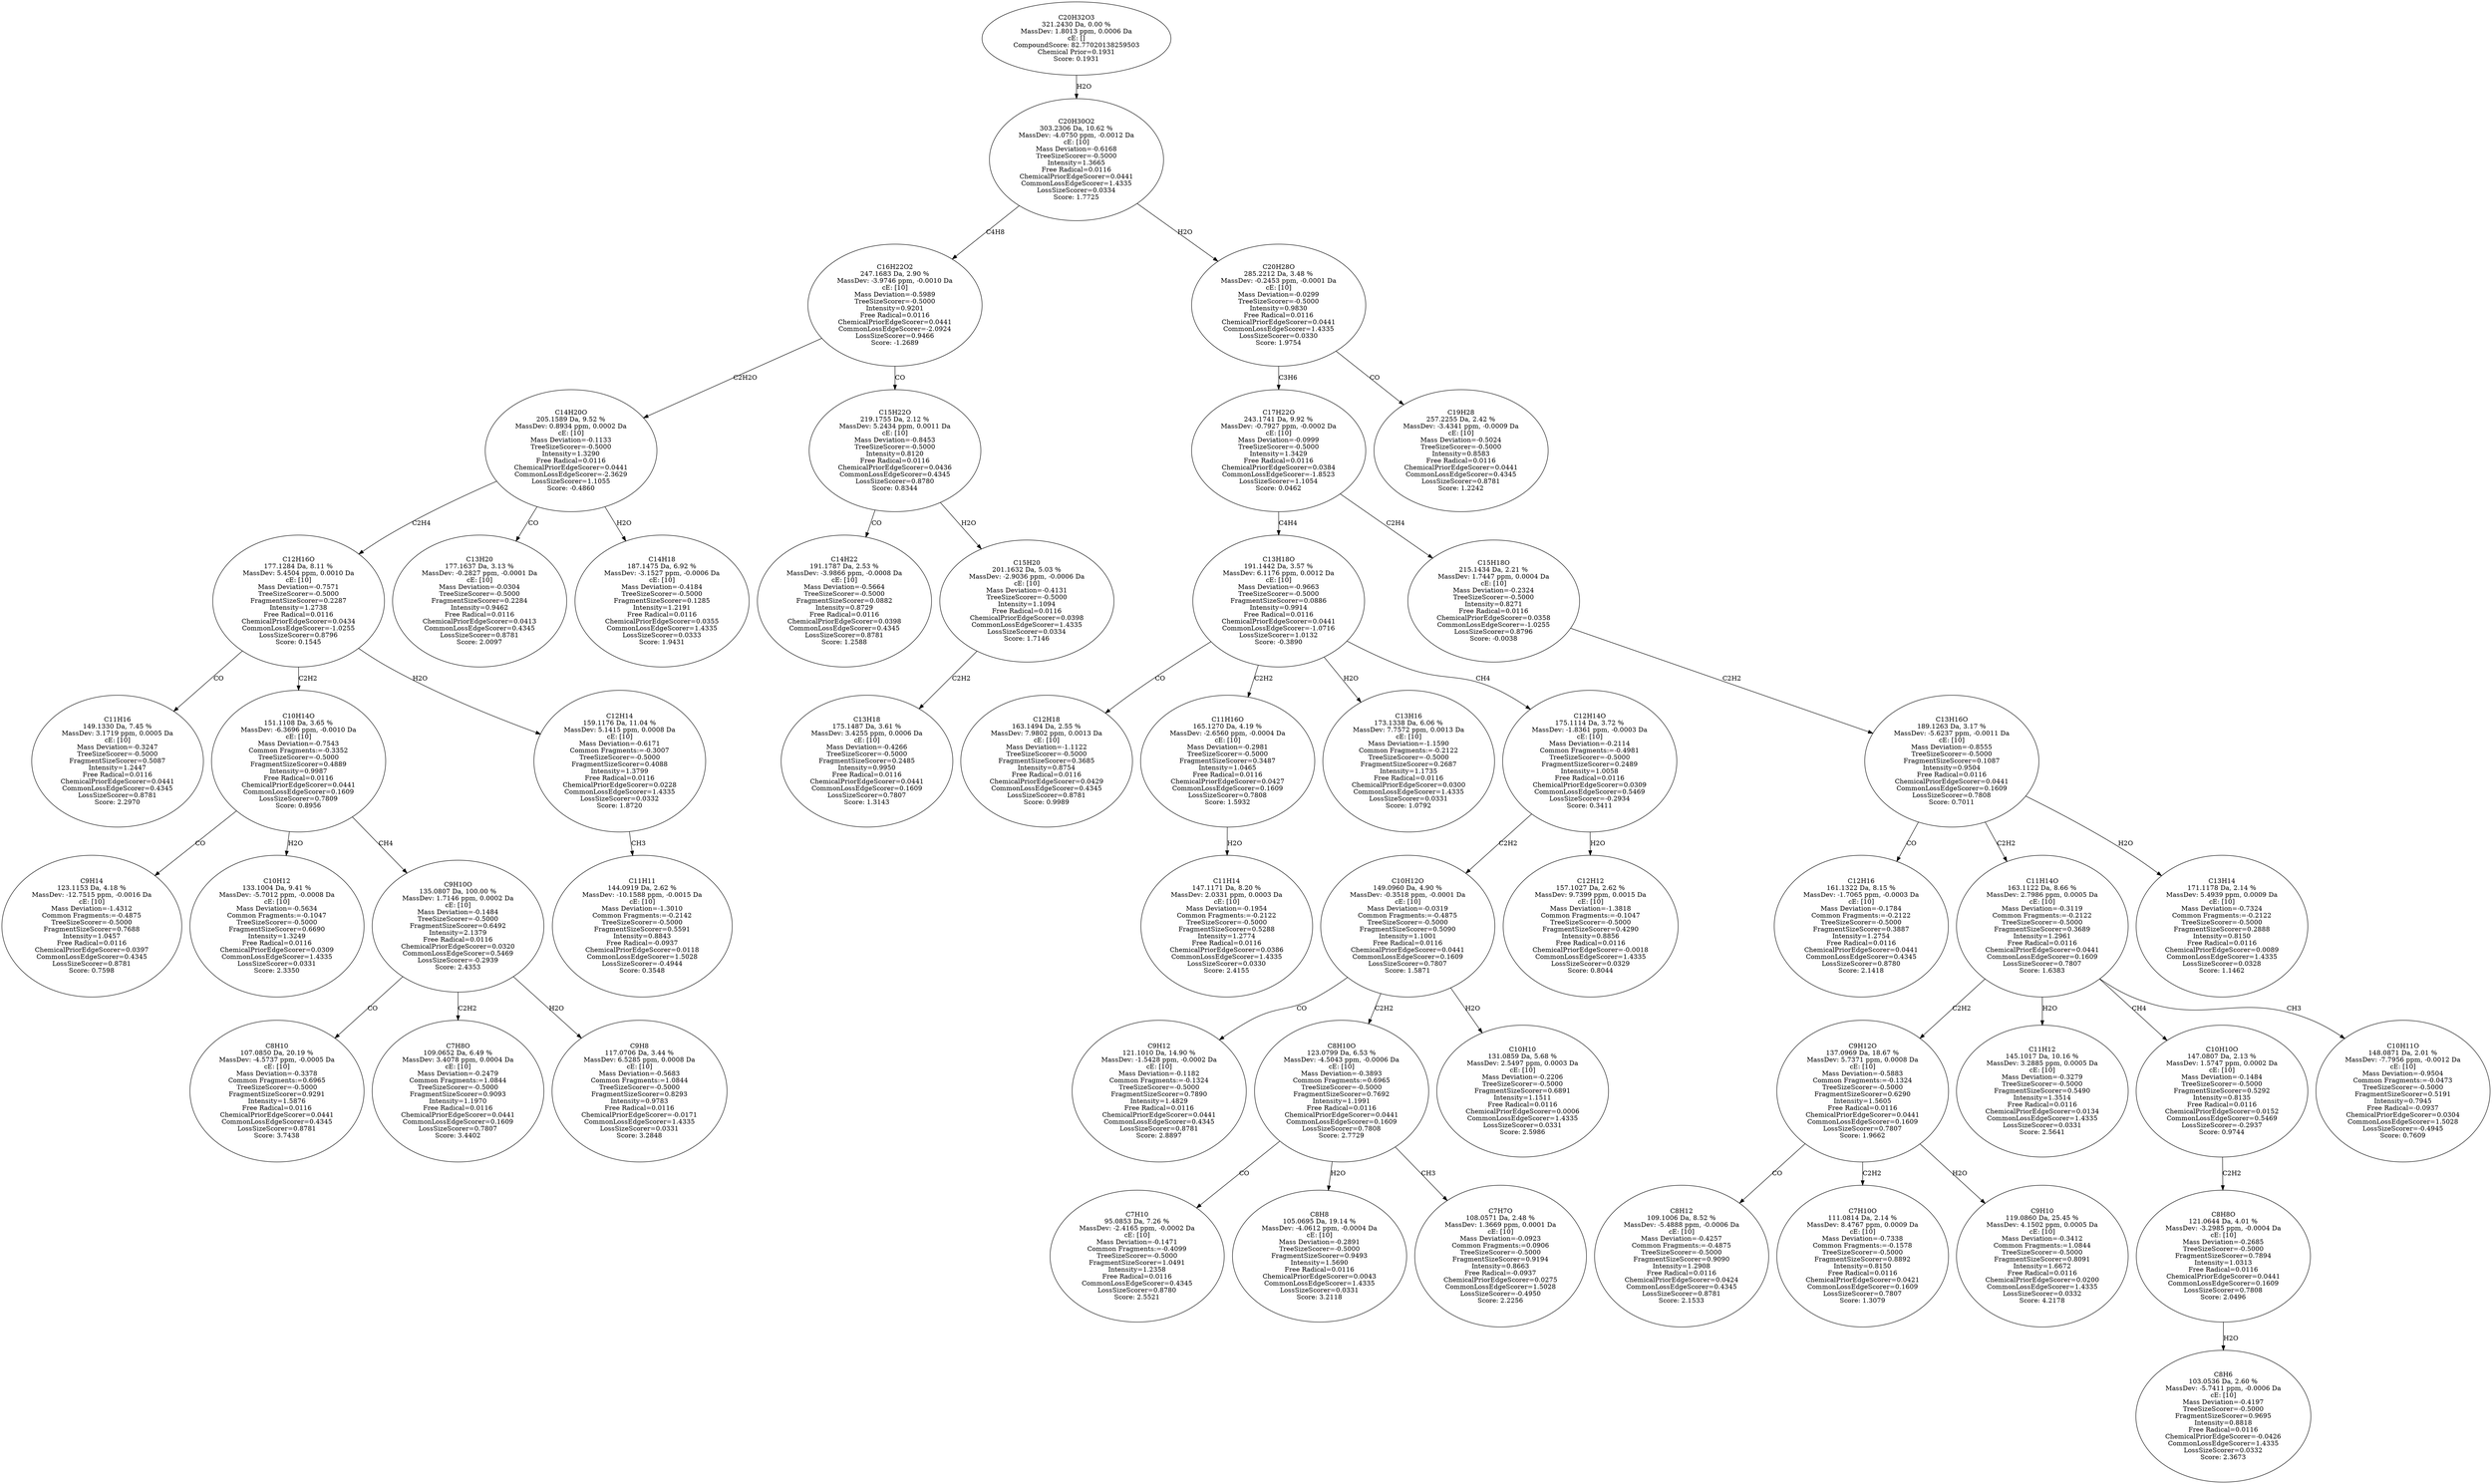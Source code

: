 strict digraph {
v1 [label="C11H16\n149.1330 Da, 7.45 %\nMassDev: 3.1719 ppm, 0.0005 Da\ncE: [10]\nMass Deviation=-0.3247\nTreeSizeScorer=-0.5000\nFragmentSizeScorer=0.5087\nIntensity=1.2447\nFree Radical=0.0116\nChemicalPriorEdgeScorer=0.0441\nCommonLossEdgeScorer=0.4345\nLossSizeScorer=0.8781\nScore: 2.2970"];
v2 [label="C9H14\n123.1153 Da, 4.18 %\nMassDev: -12.7515 ppm, -0.0016 Da\ncE: [10]\nMass Deviation=-1.4312\nCommon Fragments:=-0.4875\nTreeSizeScorer=-0.5000\nFragmentSizeScorer=0.7688\nIntensity=1.0457\nFree Radical=0.0116\nChemicalPriorEdgeScorer=0.0397\nCommonLossEdgeScorer=0.4345\nLossSizeScorer=0.8781\nScore: 0.7598"];
v3 [label="C10H12\n133.1004 Da, 9.41 %\nMassDev: -5.7012 ppm, -0.0008 Da\ncE: [10]\nMass Deviation=-0.5634\nCommon Fragments:=-0.1047\nTreeSizeScorer=-0.5000\nFragmentSizeScorer=0.6690\nIntensity=1.3249\nFree Radical=0.0116\nChemicalPriorEdgeScorer=0.0309\nCommonLossEdgeScorer=1.4335\nLossSizeScorer=0.0331\nScore: 2.3350"];
v4 [label="C8H10\n107.0850 Da, 20.19 %\nMassDev: -4.5737 ppm, -0.0005 Da\ncE: [10]\nMass Deviation=-0.3378\nCommon Fragments:=0.6965\nTreeSizeScorer=-0.5000\nFragmentSizeScorer=0.9291\nIntensity=1.5876\nFree Radical=0.0116\nChemicalPriorEdgeScorer=0.0441\nCommonLossEdgeScorer=0.4345\nLossSizeScorer=0.8781\nScore: 3.7438"];
v5 [label="C7H8O\n109.0652 Da, 6.49 %\nMassDev: 3.4078 ppm, 0.0004 Da\ncE: [10]\nMass Deviation=-0.2479\nCommon Fragments:=1.0844\nTreeSizeScorer=-0.5000\nFragmentSizeScorer=0.9093\nIntensity=1.1970\nFree Radical=0.0116\nChemicalPriorEdgeScorer=0.0441\nCommonLossEdgeScorer=0.1609\nLossSizeScorer=0.7807\nScore: 3.4402"];
v6 [label="C9H8\n117.0706 Da, 3.44 %\nMassDev: 6.5285 ppm, 0.0008 Da\ncE: [10]\nMass Deviation=-0.5683\nCommon Fragments:=1.0844\nTreeSizeScorer=-0.5000\nFragmentSizeScorer=0.8293\nIntensity=0.9783\nFree Radical=0.0116\nChemicalPriorEdgeScorer=-0.0171\nCommonLossEdgeScorer=1.4335\nLossSizeScorer=0.0331\nScore: 3.2848"];
v7 [label="C9H10O\n135.0807 Da, 100.00 %\nMassDev: 1.7146 ppm, 0.0002 Da\ncE: [10]\nMass Deviation=-0.1484\nTreeSizeScorer=-0.5000\nFragmentSizeScorer=0.6492\nIntensity=2.1379\nFree Radical=0.0116\nChemicalPriorEdgeScorer=0.0320\nCommonLossEdgeScorer=0.5469\nLossSizeScorer=-0.2939\nScore: 2.4353"];
v8 [label="C10H14O\n151.1108 Da, 3.65 %\nMassDev: -6.3696 ppm, -0.0010 Da\ncE: [10]\nMass Deviation=-0.7543\nCommon Fragments:=-0.3352\nTreeSizeScorer=-0.5000\nFragmentSizeScorer=0.4889\nIntensity=0.9987\nFree Radical=0.0116\nChemicalPriorEdgeScorer=0.0441\nCommonLossEdgeScorer=0.1609\nLossSizeScorer=0.7809\nScore: 0.8956"];
v9 [label="C11H11\n144.0919 Da, 2.62 %\nMassDev: -10.1588 ppm, -0.0015 Da\ncE: [10]\nMass Deviation=-1.3010\nCommon Fragments:=-0.2142\nTreeSizeScorer=-0.5000\nFragmentSizeScorer=0.5591\nIntensity=0.8843\nFree Radical=-0.0937\nChemicalPriorEdgeScorer=0.0118\nCommonLossEdgeScorer=1.5028\nLossSizeScorer=-0.4944\nScore: 0.3548"];
v10 [label="C12H14\n159.1176 Da, 11.04 %\nMassDev: 5.1415 ppm, 0.0008 Da\ncE: [10]\nMass Deviation=-0.6171\nCommon Fragments:=-0.3007\nTreeSizeScorer=-0.5000\nFragmentSizeScorer=0.4088\nIntensity=1.3799\nFree Radical=0.0116\nChemicalPriorEdgeScorer=0.0228\nCommonLossEdgeScorer=1.4335\nLossSizeScorer=0.0332\nScore: 1.8720"];
v11 [label="C12H16O\n177.1284 Da, 8.11 %\nMassDev: 5.4504 ppm, 0.0010 Da\ncE: [10]\nMass Deviation=-0.7571\nTreeSizeScorer=-0.5000\nFragmentSizeScorer=0.2287\nIntensity=1.2738\nFree Radical=0.0116\nChemicalPriorEdgeScorer=0.0434\nCommonLossEdgeScorer=-1.0255\nLossSizeScorer=0.8796\nScore: 0.1545"];
v12 [label="C13H20\n177.1637 Da, 3.13 %\nMassDev: -0.2827 ppm, -0.0001 Da\ncE: [10]\nMass Deviation=-0.0304\nTreeSizeScorer=-0.5000\nFragmentSizeScorer=0.2284\nIntensity=0.9462\nFree Radical=0.0116\nChemicalPriorEdgeScorer=0.0413\nCommonLossEdgeScorer=0.4345\nLossSizeScorer=0.8781\nScore: 2.0097"];
v13 [label="C14H18\n187.1475 Da, 6.92 %\nMassDev: -3.1527 ppm, -0.0006 Da\ncE: [10]\nMass Deviation=-0.4184\nTreeSizeScorer=-0.5000\nFragmentSizeScorer=0.1285\nIntensity=1.2191\nFree Radical=0.0116\nChemicalPriorEdgeScorer=0.0355\nCommonLossEdgeScorer=1.4335\nLossSizeScorer=0.0333\nScore: 1.9431"];
v14 [label="C14H20O\n205.1589 Da, 9.52 %\nMassDev: 0.8934 ppm, 0.0002 Da\ncE: [10]\nMass Deviation=-0.1133\nTreeSizeScorer=-0.5000\nIntensity=1.3290\nFree Radical=0.0116\nChemicalPriorEdgeScorer=0.0441\nCommonLossEdgeScorer=-2.3629\nLossSizeScorer=1.1055\nScore: -0.4860"];
v15 [label="C14H22\n191.1787 Da, 2.53 %\nMassDev: -3.9866 ppm, -0.0008 Da\ncE: [10]\nMass Deviation=-0.5664\nTreeSizeScorer=-0.5000\nFragmentSizeScorer=0.0882\nIntensity=0.8729\nFree Radical=0.0116\nChemicalPriorEdgeScorer=0.0398\nCommonLossEdgeScorer=0.4345\nLossSizeScorer=0.8781\nScore: 1.2588"];
v16 [label="C13H18\n175.1487 Da, 3.61 %\nMassDev: 3.4255 ppm, 0.0006 Da\ncE: [10]\nMass Deviation=-0.4266\nTreeSizeScorer=-0.5000\nFragmentSizeScorer=0.2485\nIntensity=0.9950\nFree Radical=0.0116\nChemicalPriorEdgeScorer=0.0441\nCommonLossEdgeScorer=0.1609\nLossSizeScorer=0.7807\nScore: 1.3143"];
v17 [label="C15H20\n201.1632 Da, 5.03 %\nMassDev: -2.9036 ppm, -0.0006 Da\ncE: [10]\nMass Deviation=-0.4131\nTreeSizeScorer=-0.5000\nIntensity=1.1094\nFree Radical=0.0116\nChemicalPriorEdgeScorer=0.0398\nCommonLossEdgeScorer=1.4335\nLossSizeScorer=0.0334\nScore: 1.7146"];
v18 [label="C15H22O\n219.1755 Da, 2.12 %\nMassDev: 5.2434 ppm, 0.0011 Da\ncE: [10]\nMass Deviation=-0.8453\nTreeSizeScorer=-0.5000\nIntensity=0.8120\nFree Radical=0.0116\nChemicalPriorEdgeScorer=0.0436\nCommonLossEdgeScorer=0.4345\nLossSizeScorer=0.8780\nScore: 0.8344"];
v19 [label="C16H22O2\n247.1683 Da, 2.90 %\nMassDev: -3.9746 ppm, -0.0010 Da\ncE: [10]\nMass Deviation=-0.5989\nTreeSizeScorer=-0.5000\nIntensity=0.9201\nFree Radical=0.0116\nChemicalPriorEdgeScorer=0.0441\nCommonLossEdgeScorer=-2.0924\nLossSizeScorer=0.9466\nScore: -1.2689"];
v20 [label="C12H18\n163.1494 Da, 2.55 %\nMassDev: 7.9802 ppm, 0.0013 Da\ncE: [10]\nMass Deviation=-1.1122\nTreeSizeScorer=-0.5000\nFragmentSizeScorer=0.3685\nIntensity=0.8754\nFree Radical=0.0116\nChemicalPriorEdgeScorer=0.0429\nCommonLossEdgeScorer=0.4345\nLossSizeScorer=0.8781\nScore: 0.9989"];
v21 [label="C11H14\n147.1171 Da, 8.20 %\nMassDev: 2.0331 ppm, 0.0003 Da\ncE: [10]\nMass Deviation=-0.1954\nCommon Fragments:=-0.2122\nTreeSizeScorer=-0.5000\nFragmentSizeScorer=0.5288\nIntensity=1.2774\nFree Radical=0.0116\nChemicalPriorEdgeScorer=0.0386\nCommonLossEdgeScorer=1.4335\nLossSizeScorer=0.0330\nScore: 2.4155"];
v22 [label="C11H16O\n165.1270 Da, 4.19 %\nMassDev: -2.6560 ppm, -0.0004 Da\ncE: [10]\nMass Deviation=-0.2981\nTreeSizeScorer=-0.5000\nFragmentSizeScorer=0.3487\nIntensity=1.0465\nFree Radical=0.0116\nChemicalPriorEdgeScorer=0.0427\nCommonLossEdgeScorer=0.1609\nLossSizeScorer=0.7808\nScore: 1.5932"];
v23 [label="C13H16\n173.1338 Da, 6.06 %\nMassDev: 7.7572 ppm, 0.0013 Da\ncE: [10]\nMass Deviation=-1.1590\nCommon Fragments:=-0.2122\nTreeSizeScorer=-0.5000\nFragmentSizeScorer=0.2687\nIntensity=1.1735\nFree Radical=0.0116\nChemicalPriorEdgeScorer=0.0300\nCommonLossEdgeScorer=1.4335\nLossSizeScorer=0.0331\nScore: 1.0792"];
v24 [label="C9H12\n121.1010 Da, 14.90 %\nMassDev: -1.5428 ppm, -0.0002 Da\ncE: [10]\nMass Deviation=-0.1182\nCommon Fragments:=-0.1324\nTreeSizeScorer=-0.5000\nFragmentSizeScorer=0.7890\nIntensity=1.4829\nFree Radical=0.0116\nChemicalPriorEdgeScorer=0.0441\nCommonLossEdgeScorer=0.4345\nLossSizeScorer=0.8781\nScore: 2.8897"];
v25 [label="C7H10\n95.0853 Da, 7.26 %\nMassDev: -2.4165 ppm, -0.0002 Da\ncE: [10]\nMass Deviation=-0.1471\nCommon Fragments:=-0.4099\nTreeSizeScorer=-0.5000\nFragmentSizeScorer=1.0491\nIntensity=1.2358\nFree Radical=0.0116\nCommonLossEdgeScorer=0.4345\nLossSizeScorer=0.8780\nScore: 2.5521"];
v26 [label="C8H8\n105.0695 Da, 19.14 %\nMassDev: -4.0612 ppm, -0.0004 Da\ncE: [10]\nMass Deviation=-0.2891\nTreeSizeScorer=-0.5000\nFragmentSizeScorer=0.9493\nIntensity=1.5690\nFree Radical=0.0116\nChemicalPriorEdgeScorer=0.0043\nCommonLossEdgeScorer=1.4335\nLossSizeScorer=0.0331\nScore: 3.2118"];
v27 [label="C7H7O\n108.0571 Da, 2.48 %\nMassDev: 1.3669 ppm, 0.0001 Da\ncE: [10]\nMass Deviation=-0.0923\nCommon Fragments:=0.0906\nTreeSizeScorer=-0.5000\nFragmentSizeScorer=0.9194\nIntensity=0.8663\nFree Radical=-0.0937\nChemicalPriorEdgeScorer=0.0275\nCommonLossEdgeScorer=1.5028\nLossSizeScorer=-0.4950\nScore: 2.2256"];
v28 [label="C8H10O\n123.0799 Da, 6.53 %\nMassDev: -4.5043 ppm, -0.0006 Da\ncE: [10]\nMass Deviation=-0.3893\nCommon Fragments:=0.6965\nTreeSizeScorer=-0.5000\nFragmentSizeScorer=0.7692\nIntensity=1.1991\nFree Radical=0.0116\nChemicalPriorEdgeScorer=0.0441\nCommonLossEdgeScorer=0.1609\nLossSizeScorer=0.7808\nScore: 2.7729"];
v29 [label="C10H10\n131.0859 Da, 5.68 %\nMassDev: 2.5497 ppm, 0.0003 Da\ncE: [10]\nMass Deviation=-0.2206\nTreeSizeScorer=-0.5000\nFragmentSizeScorer=0.6891\nIntensity=1.1511\nFree Radical=0.0116\nChemicalPriorEdgeScorer=0.0006\nCommonLossEdgeScorer=1.4335\nLossSizeScorer=0.0331\nScore: 2.5986"];
v30 [label="C10H12O\n149.0960 Da, 4.90 %\nMassDev: -0.3518 ppm, -0.0001 Da\ncE: [10]\nMass Deviation=-0.0319\nCommon Fragments:=-0.4875\nTreeSizeScorer=-0.5000\nFragmentSizeScorer=0.5090\nIntensity=1.1001\nFree Radical=0.0116\nChemicalPriorEdgeScorer=0.0441\nCommonLossEdgeScorer=0.1609\nLossSizeScorer=0.7807\nScore: 1.5871"];
v31 [label="C12H12\n157.1027 Da, 2.62 %\nMassDev: 9.7399 ppm, 0.0015 Da\ncE: [10]\nMass Deviation=-1.3818\nCommon Fragments:=-0.1047\nTreeSizeScorer=-0.5000\nFragmentSizeScorer=0.4290\nIntensity=0.8856\nFree Radical=0.0116\nChemicalPriorEdgeScorer=-0.0018\nCommonLossEdgeScorer=1.4335\nLossSizeScorer=0.0329\nScore: 0.8044"];
v32 [label="C12H14O\n175.1114 Da, 3.72 %\nMassDev: -1.8361 ppm, -0.0003 Da\ncE: [10]\nMass Deviation=-0.2114\nCommon Fragments:=-0.4981\nTreeSizeScorer=-0.5000\nFragmentSizeScorer=0.2489\nIntensity=1.0058\nFree Radical=0.0116\nChemicalPriorEdgeScorer=0.0309\nCommonLossEdgeScorer=0.5469\nLossSizeScorer=-0.2934\nScore: 0.3411"];
v33 [label="C13H18O\n191.1442 Da, 3.57 %\nMassDev: 6.1176 ppm, 0.0012 Da\ncE: [10]\nMass Deviation=-0.9663\nTreeSizeScorer=-0.5000\nFragmentSizeScorer=0.0886\nIntensity=0.9914\nFree Radical=0.0116\nChemicalPriorEdgeScorer=0.0441\nCommonLossEdgeScorer=-1.0716\nLossSizeScorer=1.0132\nScore: -0.3890"];
v34 [label="C12H16\n161.1322 Da, 8.15 %\nMassDev: -1.7065 ppm, -0.0003 Da\ncE: [10]\nMass Deviation=-0.1784\nCommon Fragments:=-0.2122\nTreeSizeScorer=-0.5000\nFragmentSizeScorer=0.3887\nIntensity=1.2754\nFree Radical=0.0116\nChemicalPriorEdgeScorer=0.0441\nCommonLossEdgeScorer=0.4345\nLossSizeScorer=0.8780\nScore: 2.1418"];
v35 [label="C8H12\n109.1006 Da, 8.52 %\nMassDev: -5.4888 ppm, -0.0006 Da\ncE: [10]\nMass Deviation=-0.4257\nCommon Fragments:=-0.4875\nTreeSizeScorer=-0.5000\nFragmentSizeScorer=0.9090\nIntensity=1.2908\nFree Radical=0.0116\nChemicalPriorEdgeScorer=0.0424\nCommonLossEdgeScorer=0.4345\nLossSizeScorer=0.8781\nScore: 2.1533"];
v36 [label="C7H10O\n111.0814 Da, 2.14 %\nMassDev: 8.4767 ppm, 0.0009 Da\ncE: [10]\nMass Deviation=-0.7338\nCommon Fragments:=-0.1578\nTreeSizeScorer=-0.5000\nFragmentSizeScorer=0.8892\nIntensity=0.8150\nFree Radical=0.0116\nChemicalPriorEdgeScorer=0.0421\nCommonLossEdgeScorer=0.1609\nLossSizeScorer=0.7807\nScore: 1.3079"];
v37 [label="C9H10\n119.0860 Da, 25.45 %\nMassDev: 4.1502 ppm, 0.0005 Da\ncE: [10]\nMass Deviation=-0.3412\nCommon Fragments:=1.0844\nTreeSizeScorer=-0.5000\nFragmentSizeScorer=0.8091\nIntensity=1.6672\nFree Radical=0.0116\nChemicalPriorEdgeScorer=0.0200\nCommonLossEdgeScorer=1.4335\nLossSizeScorer=0.0332\nScore: 4.2178"];
v38 [label="C9H12O\n137.0969 Da, 18.67 %\nMassDev: 5.7371 ppm, 0.0008 Da\ncE: [10]\nMass Deviation=-0.5883\nCommon Fragments:=-0.1324\nTreeSizeScorer=-0.5000\nFragmentSizeScorer=0.6290\nIntensity=1.5605\nFree Radical=0.0116\nChemicalPriorEdgeScorer=0.0441\nCommonLossEdgeScorer=0.1609\nLossSizeScorer=0.7807\nScore: 1.9662"];
v39 [label="C11H12\n145.1017 Da, 10.16 %\nMassDev: 3.2885 ppm, 0.0005 Da\ncE: [10]\nMass Deviation=-0.3279\nTreeSizeScorer=-0.5000\nFragmentSizeScorer=0.5490\nIntensity=1.3514\nFree Radical=0.0116\nChemicalPriorEdgeScorer=0.0134\nCommonLossEdgeScorer=1.4335\nLossSizeScorer=0.0331\nScore: 2.5641"];
v40 [label="C8H6\n103.0536 Da, 2.60 %\nMassDev: -5.7411 ppm, -0.0006 Da\ncE: [10]\nMass Deviation=-0.4197\nTreeSizeScorer=-0.5000\nFragmentSizeScorer=0.9695\nIntensity=0.8818\nFree Radical=0.0116\nChemicalPriorEdgeScorer=-0.0426\nCommonLossEdgeScorer=1.4335\nLossSizeScorer=0.0332\nScore: 2.3673"];
v41 [label="C8H8O\n121.0644 Da, 4.01 %\nMassDev: -3.2985 ppm, -0.0004 Da\ncE: [10]\nMass Deviation=-0.2685\nTreeSizeScorer=-0.5000\nFragmentSizeScorer=0.7894\nIntensity=1.0313\nFree Radical=0.0116\nChemicalPriorEdgeScorer=0.0441\nCommonLossEdgeScorer=0.1609\nLossSizeScorer=0.7808\nScore: 2.0496"];
v42 [label="C10H10O\n147.0807 Da, 2.13 %\nMassDev: 1.5747 ppm, 0.0002 Da\ncE: [10]\nMass Deviation=-0.1484\nTreeSizeScorer=-0.5000\nFragmentSizeScorer=0.5292\nIntensity=0.8135\nFree Radical=0.0116\nChemicalPriorEdgeScorer=0.0152\nCommonLossEdgeScorer=0.5469\nLossSizeScorer=-0.2937\nScore: 0.9744"];
v43 [label="C10H11O\n148.0871 Da, 2.01 %\nMassDev: -7.7956 ppm, -0.0012 Da\ncE: [10]\nMass Deviation=-0.9504\nCommon Fragments:=-0.0473\nTreeSizeScorer=-0.5000\nFragmentSizeScorer=0.5191\nIntensity=0.7945\nFree Radical=-0.0937\nChemicalPriorEdgeScorer=0.0304\nCommonLossEdgeScorer=1.5028\nLossSizeScorer=-0.4945\nScore: 0.7609"];
v44 [label="C11H14O\n163.1122 Da, 8.66 %\nMassDev: 2.7986 ppm, 0.0005 Da\ncE: [10]\nMass Deviation=-0.3119\nCommon Fragments:=-0.2122\nTreeSizeScorer=-0.5000\nFragmentSizeScorer=0.3689\nIntensity=1.2961\nFree Radical=0.0116\nChemicalPriorEdgeScorer=0.0441\nCommonLossEdgeScorer=0.1609\nLossSizeScorer=0.7807\nScore: 1.6383"];
v45 [label="C13H14\n171.1178 Da, 2.14 %\nMassDev: 5.4939 ppm, 0.0009 Da\ncE: [10]\nMass Deviation=-0.7324\nCommon Fragments:=-0.2122\nTreeSizeScorer=-0.5000\nFragmentSizeScorer=0.2888\nIntensity=0.8150\nFree Radical=0.0116\nChemicalPriorEdgeScorer=0.0089\nCommonLossEdgeScorer=1.4335\nLossSizeScorer=0.0328\nScore: 1.1462"];
v46 [label="C13H16O\n189.1263 Da, 3.17 %\nMassDev: -5.6237 ppm, -0.0011 Da\ncE: [10]\nMass Deviation=-0.8555\nTreeSizeScorer=-0.5000\nFragmentSizeScorer=0.1087\nIntensity=0.9504\nFree Radical=0.0116\nChemicalPriorEdgeScorer=0.0441\nCommonLossEdgeScorer=0.1609\nLossSizeScorer=0.7808\nScore: 0.7011"];
v47 [label="C15H18O\n215.1434 Da, 2.21 %\nMassDev: 1.7447 ppm, 0.0004 Da\ncE: [10]\nMass Deviation=-0.2324\nTreeSizeScorer=-0.5000\nIntensity=0.8271\nFree Radical=0.0116\nChemicalPriorEdgeScorer=0.0358\nCommonLossEdgeScorer=-1.0255\nLossSizeScorer=0.8796\nScore: -0.0038"];
v48 [label="C17H22O\n243.1741 Da, 9.92 %\nMassDev: -0.7927 ppm, -0.0002 Da\ncE: [10]\nMass Deviation=-0.0999\nTreeSizeScorer=-0.5000\nIntensity=1.3429\nFree Radical=0.0116\nChemicalPriorEdgeScorer=0.0384\nCommonLossEdgeScorer=-1.8523\nLossSizeScorer=1.1054\nScore: 0.0462"];
v49 [label="C19H28\n257.2255 Da, 2.42 %\nMassDev: -3.4341 ppm, -0.0009 Da\ncE: [10]\nMass Deviation=-0.5024\nTreeSizeScorer=-0.5000\nIntensity=0.8583\nFree Radical=0.0116\nChemicalPriorEdgeScorer=0.0441\nCommonLossEdgeScorer=0.4345\nLossSizeScorer=0.8781\nScore: 1.2242"];
v50 [label="C20H28O\n285.2212 Da, 3.48 %\nMassDev: -0.2453 ppm, -0.0001 Da\ncE: [10]\nMass Deviation=-0.0299\nTreeSizeScorer=-0.5000\nIntensity=0.9830\nFree Radical=0.0116\nChemicalPriorEdgeScorer=0.0441\nCommonLossEdgeScorer=1.4335\nLossSizeScorer=0.0330\nScore: 1.9754"];
v51 [label="C20H30O2\n303.2306 Da, 10.62 %\nMassDev: -4.0750 ppm, -0.0012 Da\ncE: [10]\nMass Deviation=-0.6168\nTreeSizeScorer=-0.5000\nIntensity=1.3665\nFree Radical=0.0116\nChemicalPriorEdgeScorer=0.0441\nCommonLossEdgeScorer=1.4335\nLossSizeScorer=0.0334\nScore: 1.7725"];
v52 [label="C20H32O3\n321.2430 Da, 0.00 %\nMassDev: 1.8013 ppm, 0.0006 Da\ncE: []\nCompoundScore: 82.77020138259503\nChemical Prior=0.1931\nScore: 0.1931"];
v11 -> v1 [label="CO"];
v8 -> v2 [label="CO"];
v8 -> v3 [label="H2O"];
v7 -> v4 [label="CO"];
v7 -> v5 [label="C2H2"];
v7 -> v6 [label="H2O"];
v8 -> v7 [label="CH4"];
v11 -> v8 [label="C2H2"];
v10 -> v9 [label="CH3"];
v11 -> v10 [label="H2O"];
v14 -> v11 [label="C2H4"];
v14 -> v12 [label="CO"];
v14 -> v13 [label="H2O"];
v19 -> v14 [label="C2H2O"];
v18 -> v15 [label="CO"];
v17 -> v16 [label="C2H2"];
v18 -> v17 [label="H2O"];
v19 -> v18 [label="CO"];
v51 -> v19 [label="C4H8"];
v33 -> v20 [label="CO"];
v22 -> v21 [label="H2O"];
v33 -> v22 [label="C2H2"];
v33 -> v23 [label="H2O"];
v30 -> v24 [label="CO"];
v28 -> v25 [label="CO"];
v28 -> v26 [label="H2O"];
v28 -> v27 [label="CH3"];
v30 -> v28 [label="C2H2"];
v30 -> v29 [label="H2O"];
v32 -> v30 [label="C2H2"];
v32 -> v31 [label="H2O"];
v33 -> v32 [label="CH4"];
v48 -> v33 [label="C4H4"];
v46 -> v34 [label="CO"];
v38 -> v35 [label="CO"];
v38 -> v36 [label="C2H2"];
v38 -> v37 [label="H2O"];
v44 -> v38 [label="C2H2"];
v44 -> v39 [label="H2O"];
v41 -> v40 [label="H2O"];
v42 -> v41 [label="C2H2"];
v44 -> v42 [label="CH4"];
v44 -> v43 [label="CH3"];
v46 -> v44 [label="C2H2"];
v46 -> v45 [label="H2O"];
v47 -> v46 [label="C2H2"];
v48 -> v47 [label="C2H4"];
v50 -> v48 [label="C3H6"];
v50 -> v49 [label="CO"];
v51 -> v50 [label="H2O"];
v52 -> v51 [label="H2O"];
}